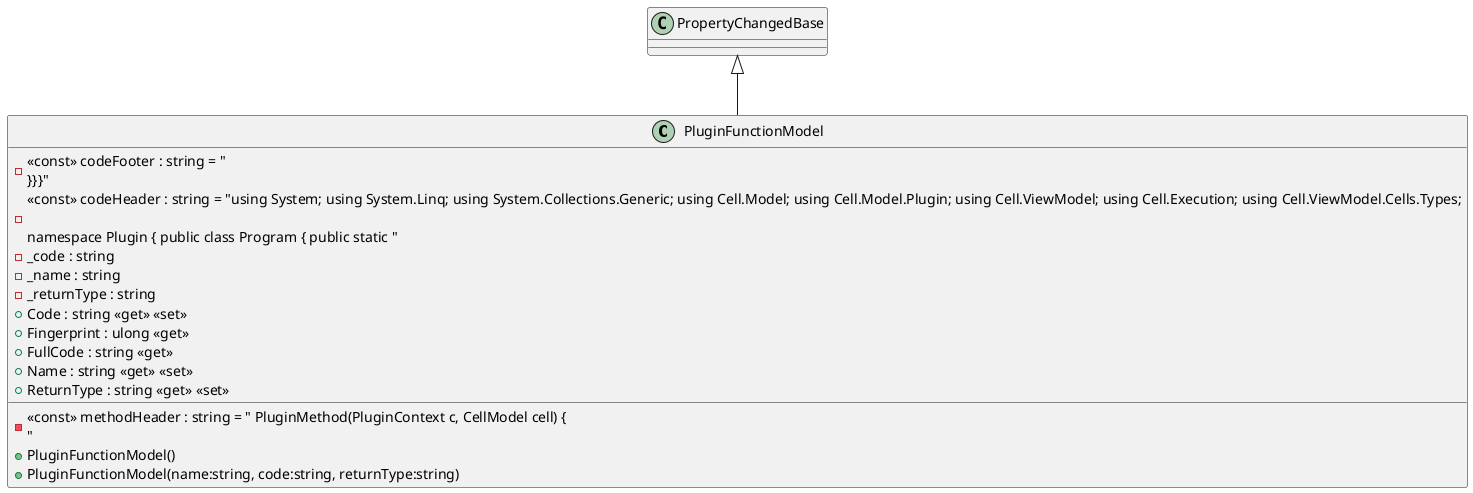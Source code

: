 @startuml
class PluginFunctionModel {
    - <<const>> codeFooter : string = "\n}}}"
    - <<const>> codeHeader : string = "using System; using System.Linq; using System.Collections.Generic; using Cell.Model; using Cell.Model.Plugin; using Cell.ViewModel; using Cell.Execution; using Cell.ViewModel.Cells.Types;\n\nnamespace Plugin { public class Program { public static "
    - <<const>> methodHeader : string = " PluginMethod(PluginContext c, CellModel cell) {\n"
    - _code : string
    - _name : string
    - _returnType : string
    + PluginFunctionModel()
    + PluginFunctionModel(name:string, code:string, returnType:string)
    + Code : string <<get>> <<set>>
    + Fingerprint : ulong <<get>>
    + FullCode : string <<get>>
    + Name : string <<get>> <<set>>
    + ReturnType : string <<get>> <<set>>
}
PropertyChangedBase <|-- PluginFunctionModel
@enduml
